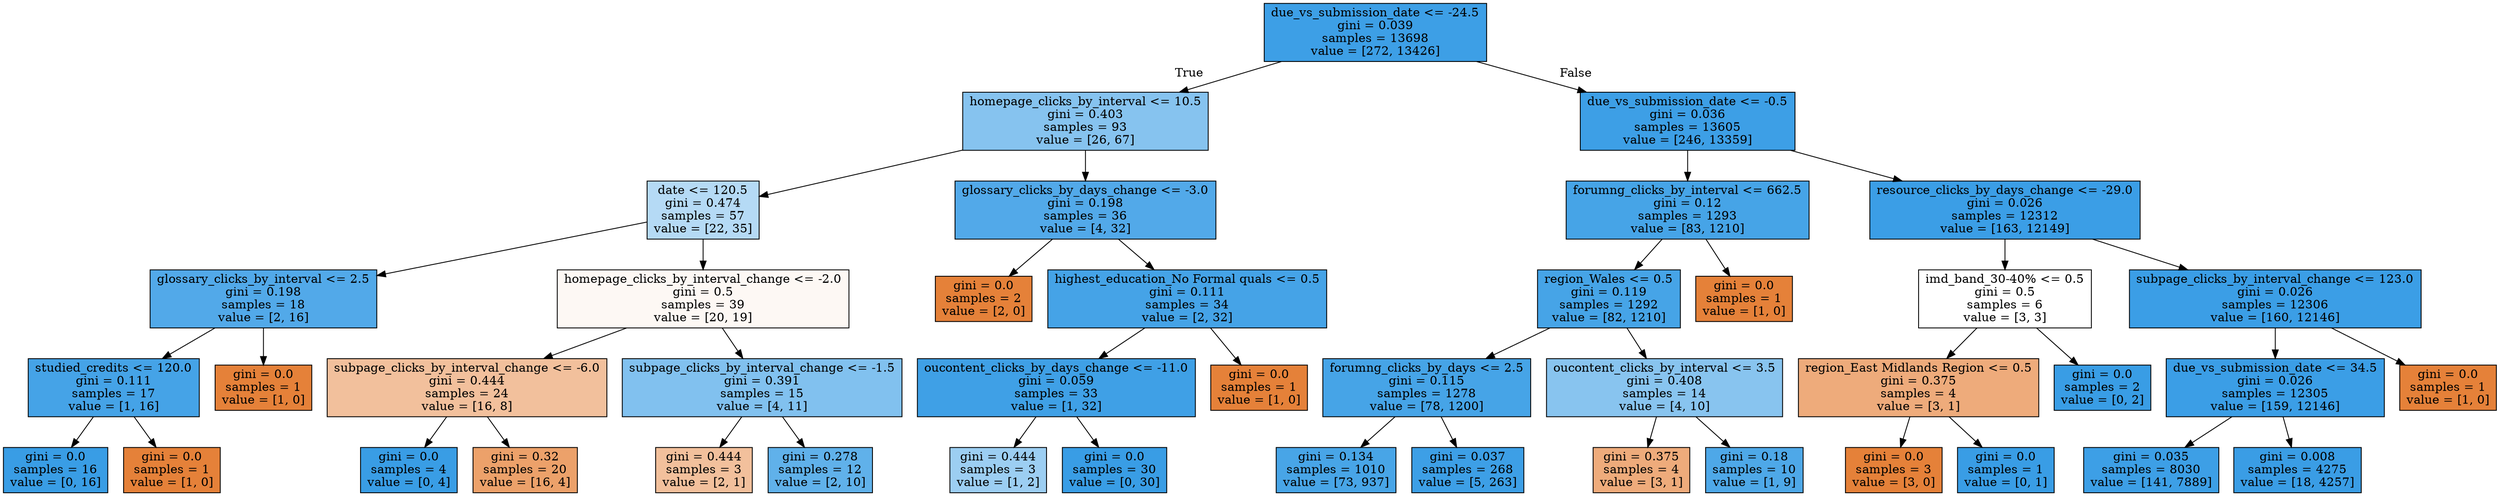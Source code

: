 digraph Tree {
node [shape=box, style="filled", color="black"] ;
0 [label="due_vs_submission_date <= -24.5\ngini = 0.039\nsamples = 13698\nvalue = [272, 13426]", fillcolor="#399de5fa"] ;
1 [label="homepage_clicks_by_interval <= 10.5\ngini = 0.403\nsamples = 93\nvalue = [26, 67]", fillcolor="#399de59c"] ;
0 -> 1 [labeldistance=2.5, labelangle=45, headlabel="True"] ;
2 [label="date <= 120.5\ngini = 0.474\nsamples = 57\nvalue = [22, 35]", fillcolor="#399de55f"] ;
1 -> 2 ;
3 [label="glossary_clicks_by_interval <= 2.5\ngini = 0.198\nsamples = 18\nvalue = [2, 16]", fillcolor="#399de5df"] ;
2 -> 3 ;
4 [label="studied_credits <= 120.0\ngini = 0.111\nsamples = 17\nvalue = [1, 16]", fillcolor="#399de5ef"] ;
3 -> 4 ;
5 [label="gini = 0.0\nsamples = 16\nvalue = [0, 16]", fillcolor="#399de5ff"] ;
4 -> 5 ;
6 [label="gini = 0.0\nsamples = 1\nvalue = [1, 0]", fillcolor="#e58139ff"] ;
4 -> 6 ;
7 [label="gini = 0.0\nsamples = 1\nvalue = [1, 0]", fillcolor="#e58139ff"] ;
3 -> 7 ;
8 [label="homepage_clicks_by_interval_change <= -2.0\ngini = 0.5\nsamples = 39\nvalue = [20, 19]", fillcolor="#e581390d"] ;
2 -> 8 ;
9 [label="subpage_clicks_by_interval_change <= -6.0\ngini = 0.444\nsamples = 24\nvalue = [16, 8]", fillcolor="#e581397f"] ;
8 -> 9 ;
10 [label="gini = 0.0\nsamples = 4\nvalue = [0, 4]", fillcolor="#399de5ff"] ;
9 -> 10 ;
11 [label="gini = 0.32\nsamples = 20\nvalue = [16, 4]", fillcolor="#e58139bf"] ;
9 -> 11 ;
12 [label="subpage_clicks_by_interval_change <= -1.5\ngini = 0.391\nsamples = 15\nvalue = [4, 11]", fillcolor="#399de5a2"] ;
8 -> 12 ;
13 [label="gini = 0.444\nsamples = 3\nvalue = [2, 1]", fillcolor="#e581397f"] ;
12 -> 13 ;
14 [label="gini = 0.278\nsamples = 12\nvalue = [2, 10]", fillcolor="#399de5cc"] ;
12 -> 14 ;
15 [label="glossary_clicks_by_days_change <= -3.0\ngini = 0.198\nsamples = 36\nvalue = [4, 32]", fillcolor="#399de5df"] ;
1 -> 15 ;
16 [label="gini = 0.0\nsamples = 2\nvalue = [2, 0]", fillcolor="#e58139ff"] ;
15 -> 16 ;
17 [label="highest_education_No Formal quals <= 0.5\ngini = 0.111\nsamples = 34\nvalue = [2, 32]", fillcolor="#399de5ef"] ;
15 -> 17 ;
18 [label="oucontent_clicks_by_days_change <= -11.0\ngini = 0.059\nsamples = 33\nvalue = [1, 32]", fillcolor="#399de5f7"] ;
17 -> 18 ;
19 [label="gini = 0.444\nsamples = 3\nvalue = [1, 2]", fillcolor="#399de57f"] ;
18 -> 19 ;
20 [label="gini = 0.0\nsamples = 30\nvalue = [0, 30]", fillcolor="#399de5ff"] ;
18 -> 20 ;
21 [label="gini = 0.0\nsamples = 1\nvalue = [1, 0]", fillcolor="#e58139ff"] ;
17 -> 21 ;
22 [label="due_vs_submission_date <= -0.5\ngini = 0.036\nsamples = 13605\nvalue = [246, 13359]", fillcolor="#399de5fa"] ;
0 -> 22 [labeldistance=2.5, labelangle=-45, headlabel="False"] ;
23 [label="forumng_clicks_by_interval <= 662.5\ngini = 0.12\nsamples = 1293\nvalue = [83, 1210]", fillcolor="#399de5ee"] ;
22 -> 23 ;
24 [label="region_Wales <= 0.5\ngini = 0.119\nsamples = 1292\nvalue = [82, 1210]", fillcolor="#399de5ee"] ;
23 -> 24 ;
25 [label="forumng_clicks_by_days <= 2.5\ngini = 0.115\nsamples = 1278\nvalue = [78, 1200]", fillcolor="#399de5ee"] ;
24 -> 25 ;
26 [label="gini = 0.134\nsamples = 1010\nvalue = [73, 937]", fillcolor="#399de5eb"] ;
25 -> 26 ;
27 [label="gini = 0.037\nsamples = 268\nvalue = [5, 263]", fillcolor="#399de5fa"] ;
25 -> 27 ;
28 [label="oucontent_clicks_by_interval <= 3.5\ngini = 0.408\nsamples = 14\nvalue = [4, 10]", fillcolor="#399de599"] ;
24 -> 28 ;
29 [label="gini = 0.375\nsamples = 4\nvalue = [3, 1]", fillcolor="#e58139aa"] ;
28 -> 29 ;
30 [label="gini = 0.18\nsamples = 10\nvalue = [1, 9]", fillcolor="#399de5e3"] ;
28 -> 30 ;
31 [label="gini = 0.0\nsamples = 1\nvalue = [1, 0]", fillcolor="#e58139ff"] ;
23 -> 31 ;
32 [label="resource_clicks_by_days_change <= -29.0\ngini = 0.026\nsamples = 12312\nvalue = [163, 12149]", fillcolor="#399de5fc"] ;
22 -> 32 ;
33 [label="imd_band_30-40% <= 0.5\ngini = 0.5\nsamples = 6\nvalue = [3, 3]", fillcolor="#e5813900"] ;
32 -> 33 ;
34 [label="region_East Midlands Region <= 0.5\ngini = 0.375\nsamples = 4\nvalue = [3, 1]", fillcolor="#e58139aa"] ;
33 -> 34 ;
35 [label="gini = 0.0\nsamples = 3\nvalue = [3, 0]", fillcolor="#e58139ff"] ;
34 -> 35 ;
36 [label="gini = 0.0\nsamples = 1\nvalue = [0, 1]", fillcolor="#399de5ff"] ;
34 -> 36 ;
37 [label="gini = 0.0\nsamples = 2\nvalue = [0, 2]", fillcolor="#399de5ff"] ;
33 -> 37 ;
38 [label="subpage_clicks_by_interval_change <= 123.0\ngini = 0.026\nsamples = 12306\nvalue = [160, 12146]", fillcolor="#399de5fc"] ;
32 -> 38 ;
39 [label="due_vs_submission_date <= 34.5\ngini = 0.026\nsamples = 12305\nvalue = [159, 12146]", fillcolor="#399de5fc"] ;
38 -> 39 ;
40 [label="gini = 0.035\nsamples = 8030\nvalue = [141, 7889]", fillcolor="#399de5fa"] ;
39 -> 40 ;
41 [label="gini = 0.008\nsamples = 4275\nvalue = [18, 4257]", fillcolor="#399de5fe"] ;
39 -> 41 ;
42 [label="gini = 0.0\nsamples = 1\nvalue = [1, 0]", fillcolor="#e58139ff"] ;
38 -> 42 ;
}